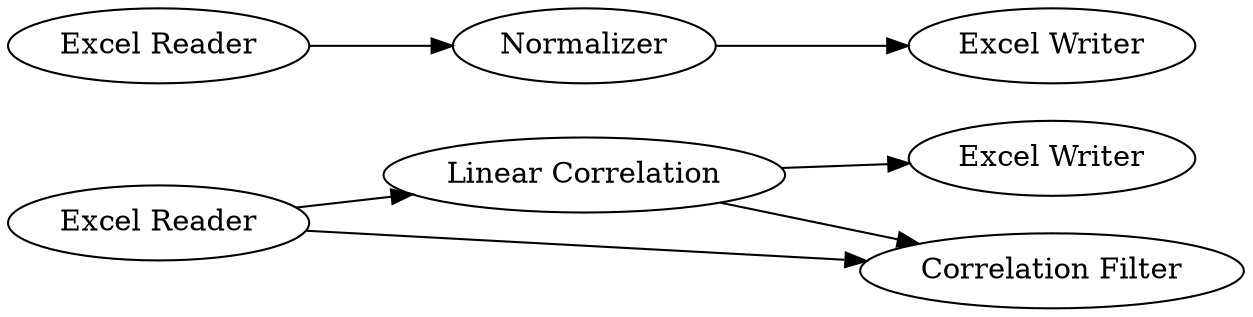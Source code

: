 digraph {
	4 -> 5
	5 -> 7
	5 -> 6
	1 -> 2
	2 -> 3
	4 -> 6
	5 [label="Linear Correlation"]
	1 [label="Excel Reader"]
	7 [label="Excel Writer"]
	4 [label="Excel Reader"]
	6 [label="Correlation Filter"]
	3 [label="Excel Writer"]
	2 [label=Normalizer]
	rankdir=LR
}
